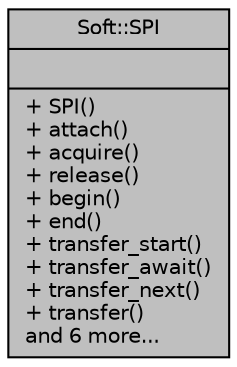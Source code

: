 digraph "Soft::SPI"
{
  edge [fontname="Helvetica",fontsize="10",labelfontname="Helvetica",labelfontsize="10"];
  node [fontname="Helvetica",fontsize="10",shape=record];
  Node1 [label="{Soft::SPI\n||+ SPI()\l+ attach()\l+ acquire()\l+ release()\l+ begin()\l+ end()\l+ transfer_start()\l+ transfer_await()\l+ transfer_next()\l+ transfer()\land 6 more...\l}",height=0.2,width=0.4,color="black", fillcolor="grey75", style="filled", fontcolor="black"];
}
